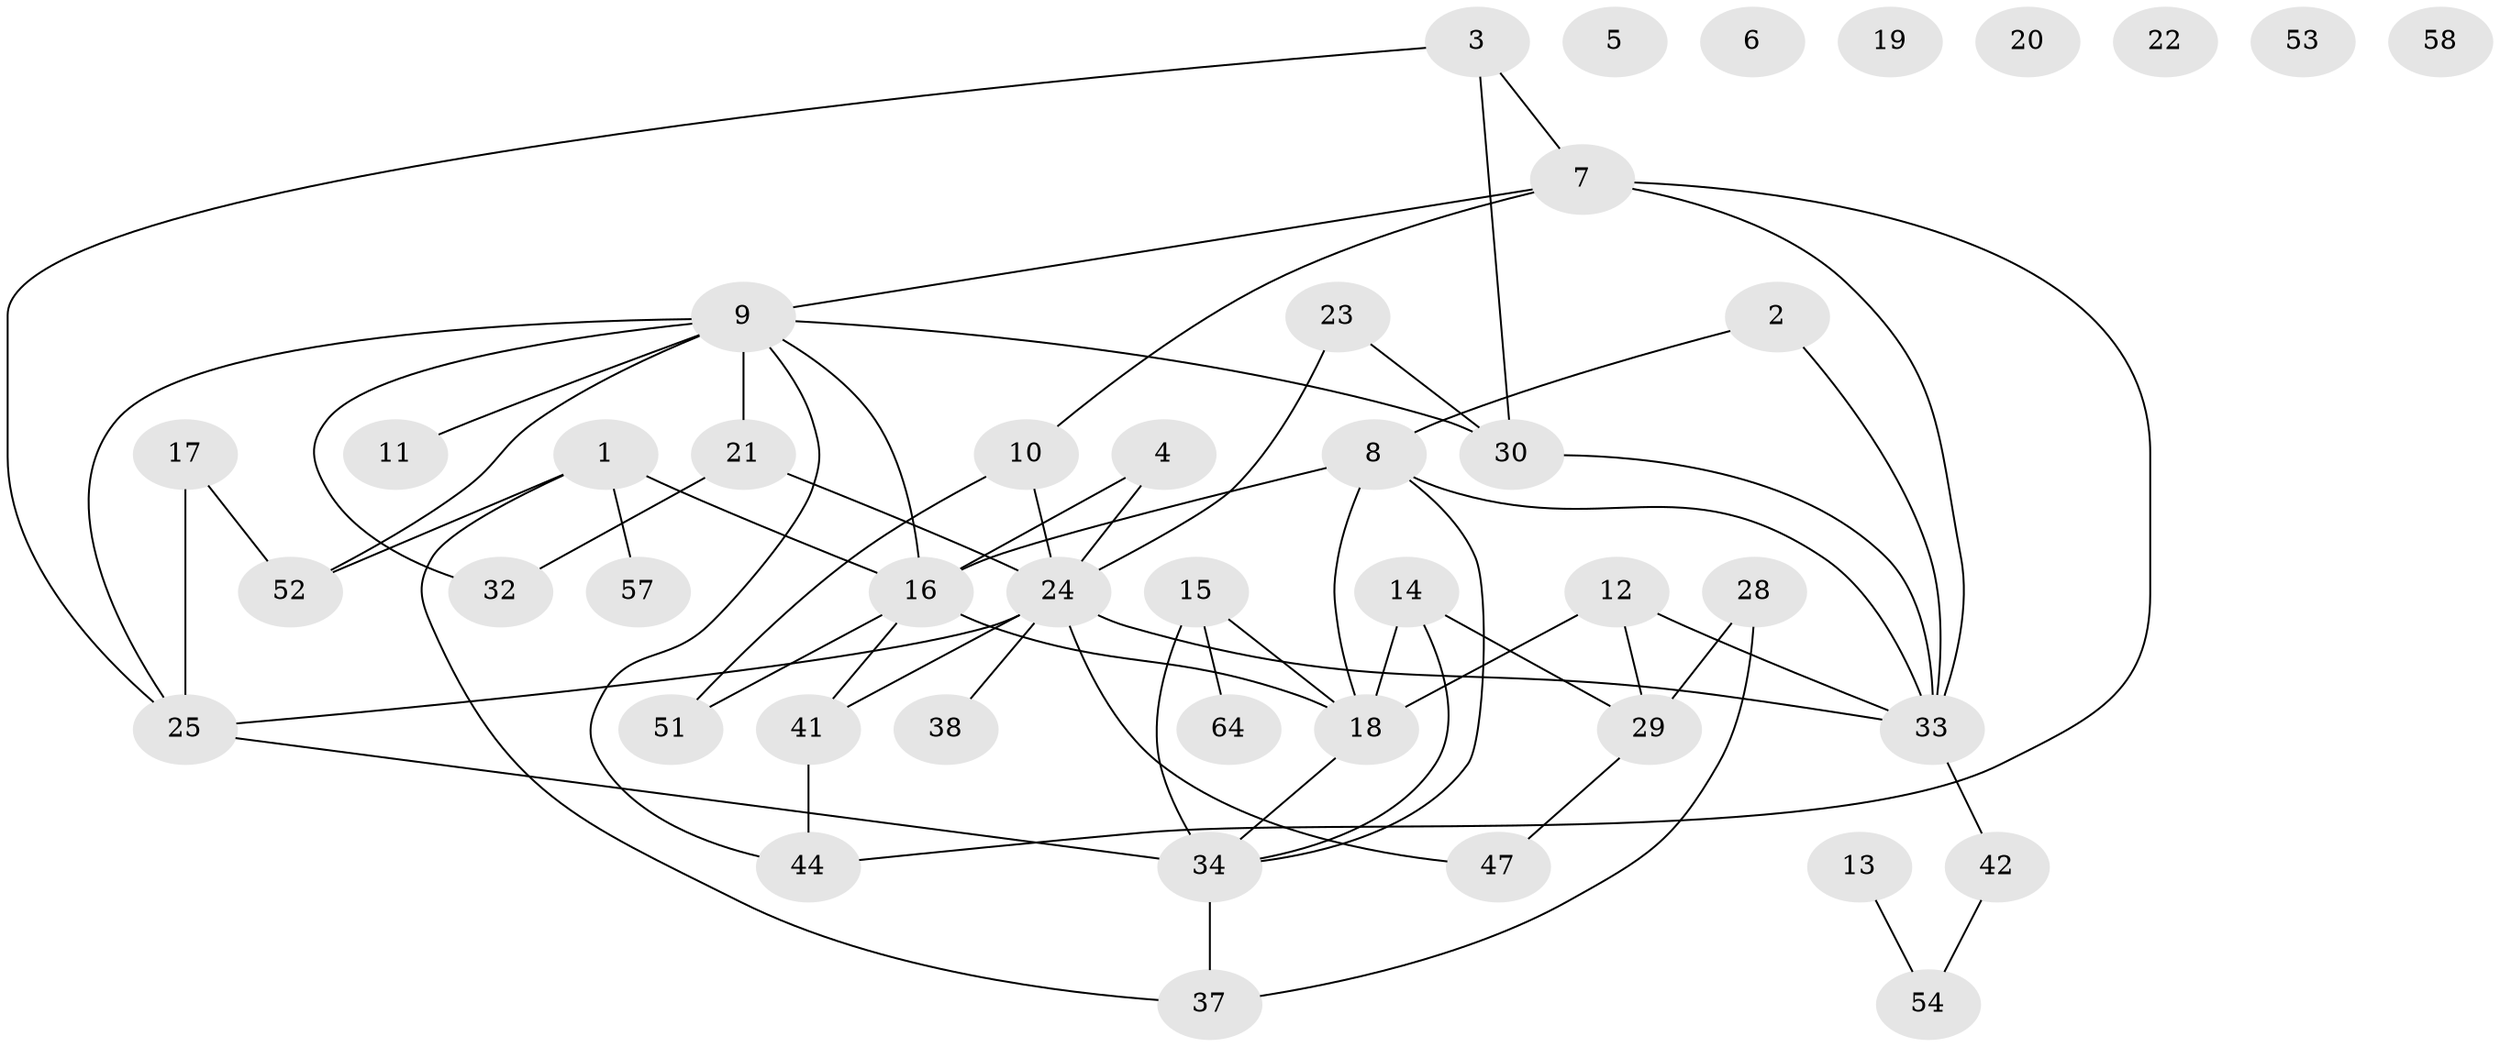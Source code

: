 // original degree distribution, {4: 0.15384615384615385, 2: 0.27692307692307694, 3: 0.2153846153846154, 1: 0.13846153846153847, 0: 0.09230769230769231, 6: 0.046153846153846156, 5: 0.07692307692307693}
// Generated by graph-tools (version 1.1) at 2025/41/03/06/25 10:41:20]
// undirected, 44 vertices, 63 edges
graph export_dot {
graph [start="1"]
  node [color=gray90,style=filled];
  1 [super="+26"];
  2 [super="+45"];
  3;
  4;
  5 [super="+46"];
  6;
  7 [super="+39"];
  8 [super="+40"];
  9 [super="+59"];
  10;
  11 [super="+43"];
  12 [super="+65"];
  13;
  14;
  15 [super="+61"];
  16 [super="+55"];
  17 [super="+63"];
  18 [super="+36"];
  19;
  20;
  21 [super="+48"];
  22;
  23;
  24 [super="+27"];
  25 [super="+60"];
  28;
  29 [super="+50"];
  30 [super="+31"];
  32;
  33 [super="+35"];
  34 [super="+49"];
  37;
  38 [super="+56"];
  41;
  42;
  44;
  47;
  51;
  52;
  53;
  54 [super="+62"];
  57;
  58;
  64;
  1 -- 16;
  1 -- 37;
  1 -- 57;
  1 -- 52;
  2 -- 8;
  2 -- 33;
  3 -- 30;
  3 -- 7;
  3 -- 25;
  4 -- 16;
  4 -- 24;
  7 -- 10;
  7 -- 44;
  7 -- 9;
  7 -- 33;
  8 -- 16;
  8 -- 18;
  8 -- 33;
  8 -- 34;
  9 -- 21;
  9 -- 32;
  9 -- 44;
  9 -- 52;
  9 -- 16;
  9 -- 30;
  9 -- 11;
  9 -- 25;
  10 -- 51;
  10 -- 24;
  12 -- 29;
  12 -- 33;
  12 -- 18;
  13 -- 54;
  14 -- 18;
  14 -- 29;
  14 -- 34;
  15 -- 18;
  15 -- 64;
  15 -- 34 [weight=2];
  16 -- 41;
  16 -- 51;
  16 -- 18;
  17 -- 25;
  17 -- 52;
  18 -- 34;
  21 -- 24;
  21 -- 32;
  23 -- 24;
  23 -- 30;
  24 -- 33;
  24 -- 41;
  24 -- 47;
  24 -- 25;
  24 -- 38;
  25 -- 34;
  28 -- 29;
  28 -- 37;
  29 -- 47;
  30 -- 33;
  33 -- 42;
  34 -- 37;
  41 -- 44;
  42 -- 54;
}
